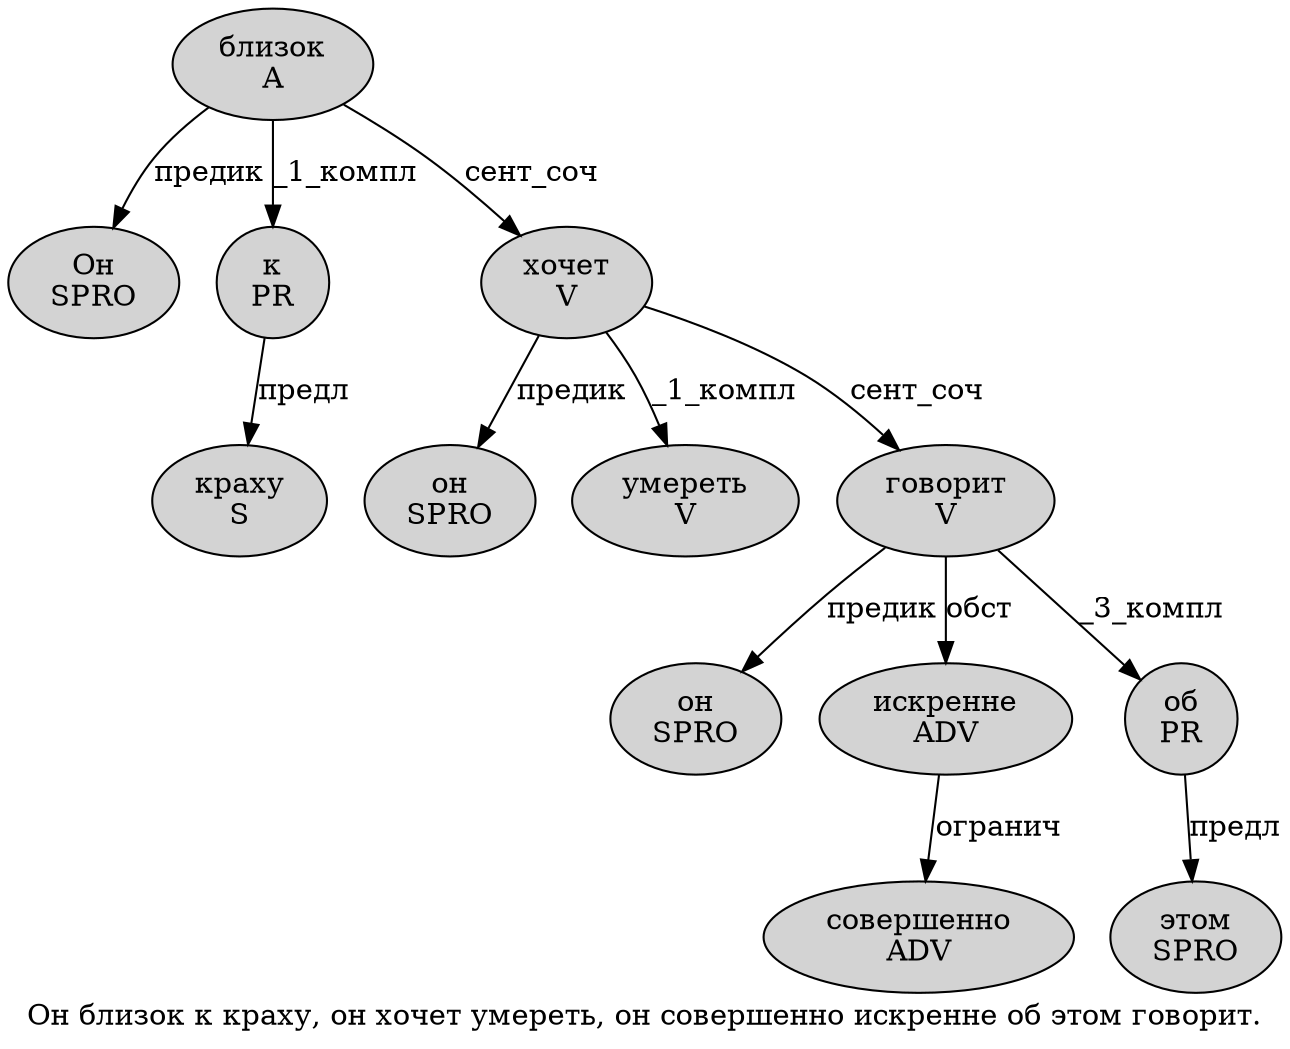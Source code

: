 digraph SENTENCE_1382 {
	graph [label="Он близок к краху, он хочет умереть, он совершенно искренне об этом говорит."]
	node [style=filled]
		0 [label="Он
SPRO" color="" fillcolor=lightgray penwidth=1 shape=ellipse]
		1 [label="близок
A" color="" fillcolor=lightgray penwidth=1 shape=ellipse]
		2 [label="к
PR" color="" fillcolor=lightgray penwidth=1 shape=ellipse]
		3 [label="краху
S" color="" fillcolor=lightgray penwidth=1 shape=ellipse]
		5 [label="он
SPRO" color="" fillcolor=lightgray penwidth=1 shape=ellipse]
		6 [label="хочет
V" color="" fillcolor=lightgray penwidth=1 shape=ellipse]
		7 [label="умереть
V" color="" fillcolor=lightgray penwidth=1 shape=ellipse]
		9 [label="он
SPRO" color="" fillcolor=lightgray penwidth=1 shape=ellipse]
		10 [label="совершенно
ADV" color="" fillcolor=lightgray penwidth=1 shape=ellipse]
		11 [label="искренне
ADV" color="" fillcolor=lightgray penwidth=1 shape=ellipse]
		12 [label="об
PR" color="" fillcolor=lightgray penwidth=1 shape=ellipse]
		13 [label="этом
SPRO" color="" fillcolor=lightgray penwidth=1 shape=ellipse]
		14 [label="говорит
V" color="" fillcolor=lightgray penwidth=1 shape=ellipse]
			2 -> 3 [label="предл"]
			1 -> 0 [label="предик"]
			1 -> 2 [label="_1_компл"]
			1 -> 6 [label="сент_соч"]
			14 -> 9 [label="предик"]
			14 -> 11 [label="обст"]
			14 -> 12 [label="_3_компл"]
			6 -> 5 [label="предик"]
			6 -> 7 [label="_1_компл"]
			6 -> 14 [label="сент_соч"]
			12 -> 13 [label="предл"]
			11 -> 10 [label="огранич"]
}